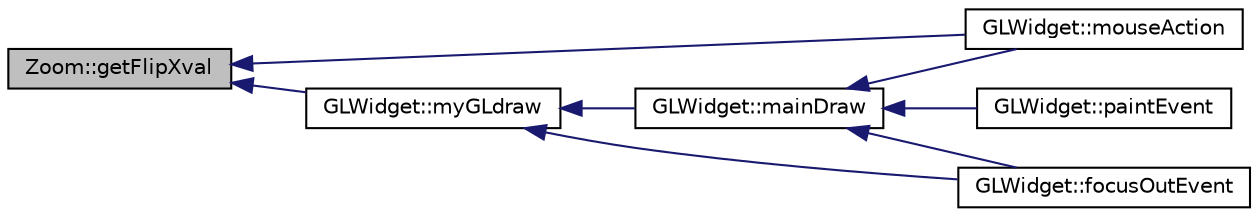 digraph "Zoom::getFlipXval"
{
 // INTERACTIVE_SVG=YES
  edge [fontname="Helvetica",fontsize="10",labelfontname="Helvetica",labelfontsize="10"];
  node [fontname="Helvetica",fontsize="10",shape=record];
  rankdir="LR";
  Node1 [label="Zoom::getFlipXval",height=0.2,width=0.4,color="black", fillcolor="grey75", style="filled", fontcolor="black"];
  Node1 -> Node2 [dir="back",color="midnightblue",fontsize="10",style="solid",fontname="Helvetica"];
  Node2 [label="GLWidget::mouseAction",height=0.2,width=0.4,color="black", fillcolor="white", style="filled",URL="$da/d10/class_g_l_widget.html#ac38cb02e557b2f553c83bb49f26eb50d"];
  Node1 -> Node3 [dir="back",color="midnightblue",fontsize="10",style="solid",fontname="Helvetica"];
  Node3 [label="GLWidget::myGLdraw",height=0.2,width=0.4,color="black", fillcolor="white", style="filled",URL="$da/d10/class_g_l_widget.html#aa26010e4e1bd13e50fb34deb157daee8"];
  Node3 -> Node4 [dir="back",color="midnightblue",fontsize="10",style="solid",fontname="Helvetica"];
  Node4 [label="GLWidget::focusOutEvent",height=0.2,width=0.4,color="black", fillcolor="white", style="filled",URL="$da/d10/class_g_l_widget.html#ac586a1d9d852248ab00883ef91e70784"];
  Node3 -> Node5 [dir="back",color="midnightblue",fontsize="10",style="solid",fontname="Helvetica"];
  Node5 [label="GLWidget::mainDraw",height=0.2,width=0.4,color="black", fillcolor="white", style="filled",URL="$da/d10/class_g_l_widget.html#ad3a2e67de73b897c27d66d8a840a892b"];
  Node5 -> Node4 [dir="back",color="midnightblue",fontsize="10",style="solid",fontname="Helvetica"];
  Node5 -> Node2 [dir="back",color="midnightblue",fontsize="10",style="solid",fontname="Helvetica"];
  Node5 -> Node6 [dir="back",color="midnightblue",fontsize="10",style="solid",fontname="Helvetica"];
  Node6 [label="GLWidget::paintEvent",height=0.2,width=0.4,color="black", fillcolor="white", style="filled",URL="$da/d10/class_g_l_widget.html#a655a87d2d43fca294901be07f43ac08b"];
}
